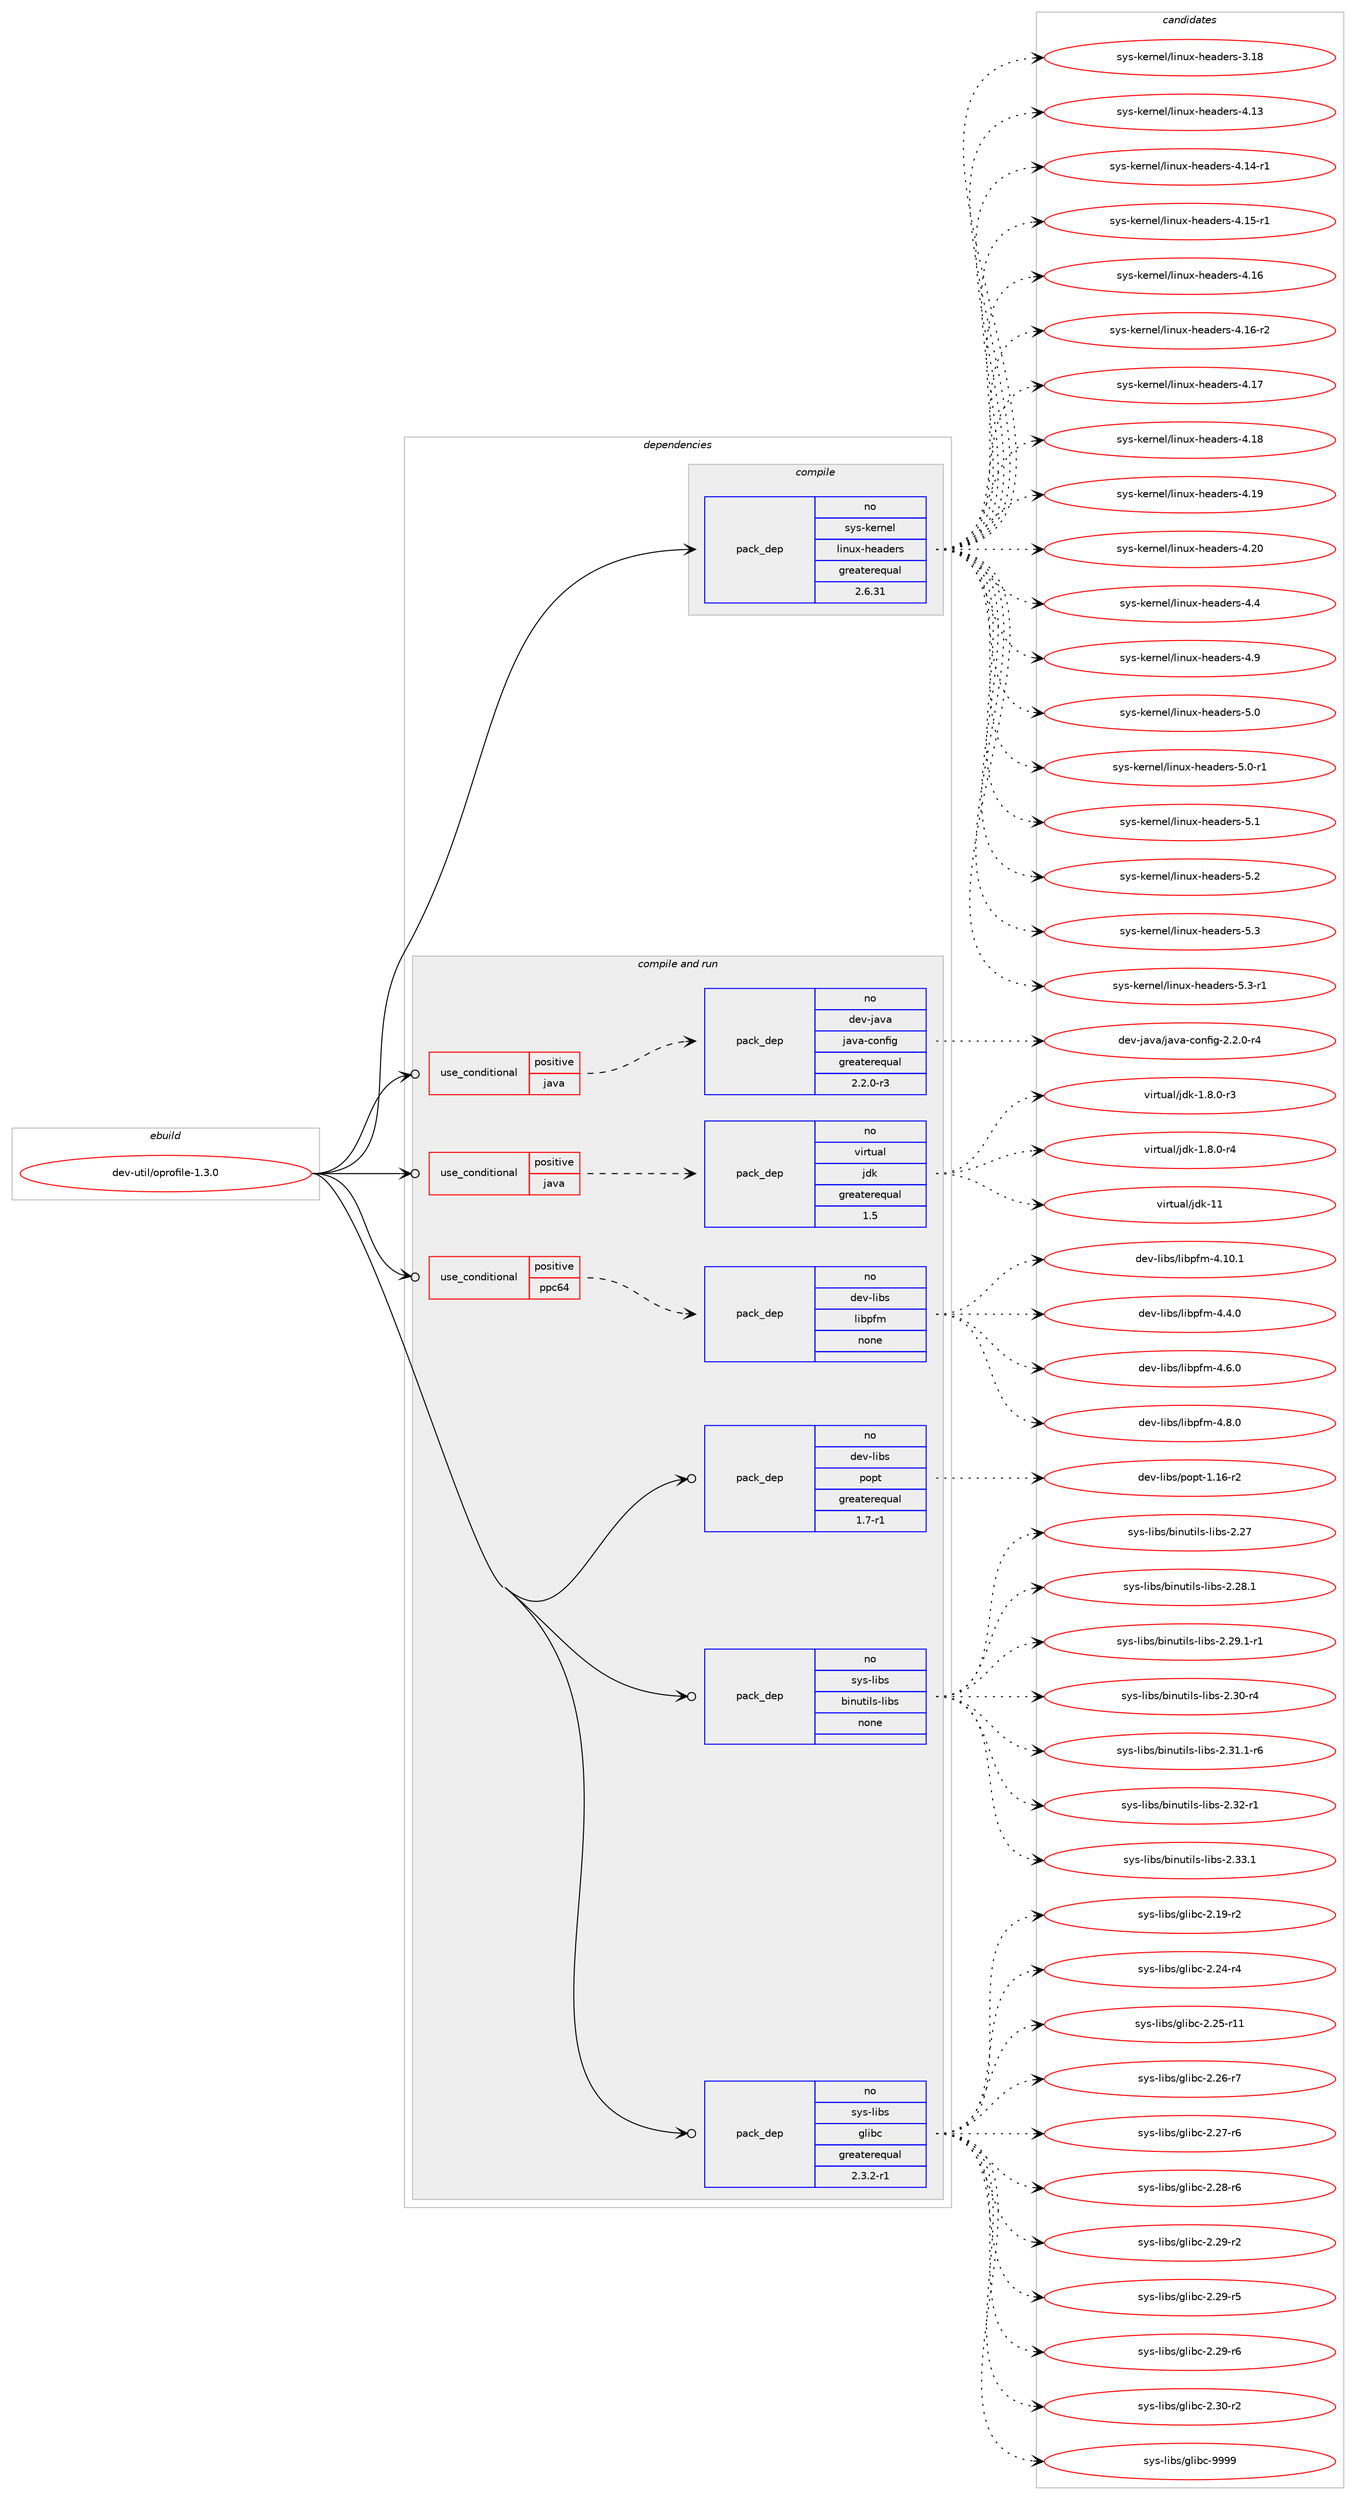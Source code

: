 digraph prolog {

# *************
# Graph options
# *************

newrank=true;
concentrate=true;
compound=true;
graph [rankdir=LR,fontname=Helvetica,fontsize=10,ranksep=1.5];#, ranksep=2.5, nodesep=0.2];
edge  [arrowhead=vee];
node  [fontname=Helvetica,fontsize=10];

# **********
# The ebuild
# **********

subgraph cluster_leftcol {
color=gray;
rank=same;
label=<<i>ebuild</i>>;
id [label="dev-util/oprofile-1.3.0", color=red, width=4, href="../dev-util/oprofile-1.3.0.svg"];
}

# ****************
# The dependencies
# ****************

subgraph cluster_midcol {
color=gray;
label=<<i>dependencies</i>>;
subgraph cluster_compile {
fillcolor="#eeeeee";
style=filled;
label=<<i>compile</i>>;
subgraph pack535940 {
dependency731206 [label=<<TABLE BORDER="0" CELLBORDER="1" CELLSPACING="0" CELLPADDING="4" WIDTH="220"><TR><TD ROWSPAN="6" CELLPADDING="30">pack_dep</TD></TR><TR><TD WIDTH="110">no</TD></TR><TR><TD>sys-kernel</TD></TR><TR><TD>linux-headers</TD></TR><TR><TD>greaterequal</TD></TR><TR><TD>2.6.31</TD></TR></TABLE>>, shape=none, color=blue];
}
id:e -> dependency731206:w [weight=20,style="solid",arrowhead="vee"];
}
subgraph cluster_compileandrun {
fillcolor="#eeeeee";
style=filled;
label=<<i>compile and run</i>>;
subgraph cond183088 {
dependency731207 [label=<<TABLE BORDER="0" CELLBORDER="1" CELLSPACING="0" CELLPADDING="4"><TR><TD ROWSPAN="3" CELLPADDING="10">use_conditional</TD></TR><TR><TD>positive</TD></TR><TR><TD>java</TD></TR></TABLE>>, shape=none, color=red];
subgraph pack535941 {
dependency731208 [label=<<TABLE BORDER="0" CELLBORDER="1" CELLSPACING="0" CELLPADDING="4" WIDTH="220"><TR><TD ROWSPAN="6" CELLPADDING="30">pack_dep</TD></TR><TR><TD WIDTH="110">no</TD></TR><TR><TD>dev-java</TD></TR><TR><TD>java-config</TD></TR><TR><TD>greaterequal</TD></TR><TR><TD>2.2.0-r3</TD></TR></TABLE>>, shape=none, color=blue];
}
dependency731207:e -> dependency731208:w [weight=20,style="dashed",arrowhead="vee"];
}
id:e -> dependency731207:w [weight=20,style="solid",arrowhead="odotvee"];
subgraph cond183089 {
dependency731209 [label=<<TABLE BORDER="0" CELLBORDER="1" CELLSPACING="0" CELLPADDING="4"><TR><TD ROWSPAN="3" CELLPADDING="10">use_conditional</TD></TR><TR><TD>positive</TD></TR><TR><TD>java</TD></TR></TABLE>>, shape=none, color=red];
subgraph pack535942 {
dependency731210 [label=<<TABLE BORDER="0" CELLBORDER="1" CELLSPACING="0" CELLPADDING="4" WIDTH="220"><TR><TD ROWSPAN="6" CELLPADDING="30">pack_dep</TD></TR><TR><TD WIDTH="110">no</TD></TR><TR><TD>virtual</TD></TR><TR><TD>jdk</TD></TR><TR><TD>greaterequal</TD></TR><TR><TD>1.5</TD></TR></TABLE>>, shape=none, color=blue];
}
dependency731209:e -> dependency731210:w [weight=20,style="dashed",arrowhead="vee"];
}
id:e -> dependency731209:w [weight=20,style="solid",arrowhead="odotvee"];
subgraph cond183090 {
dependency731211 [label=<<TABLE BORDER="0" CELLBORDER="1" CELLSPACING="0" CELLPADDING="4"><TR><TD ROWSPAN="3" CELLPADDING="10">use_conditional</TD></TR><TR><TD>positive</TD></TR><TR><TD>ppc64</TD></TR></TABLE>>, shape=none, color=red];
subgraph pack535943 {
dependency731212 [label=<<TABLE BORDER="0" CELLBORDER="1" CELLSPACING="0" CELLPADDING="4" WIDTH="220"><TR><TD ROWSPAN="6" CELLPADDING="30">pack_dep</TD></TR><TR><TD WIDTH="110">no</TD></TR><TR><TD>dev-libs</TD></TR><TR><TD>libpfm</TD></TR><TR><TD>none</TD></TR><TR><TD></TD></TR></TABLE>>, shape=none, color=blue];
}
dependency731211:e -> dependency731212:w [weight=20,style="dashed",arrowhead="vee"];
}
id:e -> dependency731211:w [weight=20,style="solid",arrowhead="odotvee"];
subgraph pack535944 {
dependency731213 [label=<<TABLE BORDER="0" CELLBORDER="1" CELLSPACING="0" CELLPADDING="4" WIDTH="220"><TR><TD ROWSPAN="6" CELLPADDING="30">pack_dep</TD></TR><TR><TD WIDTH="110">no</TD></TR><TR><TD>dev-libs</TD></TR><TR><TD>popt</TD></TR><TR><TD>greaterequal</TD></TR><TR><TD>1.7-r1</TD></TR></TABLE>>, shape=none, color=blue];
}
id:e -> dependency731213:w [weight=20,style="solid",arrowhead="odotvee"];
subgraph pack535945 {
dependency731214 [label=<<TABLE BORDER="0" CELLBORDER="1" CELLSPACING="0" CELLPADDING="4" WIDTH="220"><TR><TD ROWSPAN="6" CELLPADDING="30">pack_dep</TD></TR><TR><TD WIDTH="110">no</TD></TR><TR><TD>sys-libs</TD></TR><TR><TD>binutils-libs</TD></TR><TR><TD>none</TD></TR><TR><TD></TD></TR></TABLE>>, shape=none, color=blue];
}
id:e -> dependency731214:w [weight=20,style="solid",arrowhead="odotvee"];
subgraph pack535946 {
dependency731215 [label=<<TABLE BORDER="0" CELLBORDER="1" CELLSPACING="0" CELLPADDING="4" WIDTH="220"><TR><TD ROWSPAN="6" CELLPADDING="30">pack_dep</TD></TR><TR><TD WIDTH="110">no</TD></TR><TR><TD>sys-libs</TD></TR><TR><TD>glibc</TD></TR><TR><TD>greaterequal</TD></TR><TR><TD>2.3.2-r1</TD></TR></TABLE>>, shape=none, color=blue];
}
id:e -> dependency731215:w [weight=20,style="solid",arrowhead="odotvee"];
}
subgraph cluster_run {
fillcolor="#eeeeee";
style=filled;
label=<<i>run</i>>;
}
}

# **************
# The candidates
# **************

subgraph cluster_choices {
rank=same;
color=gray;
label=<<i>candidates</i>>;

subgraph choice535940 {
color=black;
nodesep=1;
choice115121115451071011141101011084710810511011712045104101971001011141154551464956 [label="sys-kernel/linux-headers-3.18", color=red, width=4,href="../sys-kernel/linux-headers-3.18.svg"];
choice115121115451071011141101011084710810511011712045104101971001011141154552464951 [label="sys-kernel/linux-headers-4.13", color=red, width=4,href="../sys-kernel/linux-headers-4.13.svg"];
choice1151211154510710111411010110847108105110117120451041019710010111411545524649524511449 [label="sys-kernel/linux-headers-4.14-r1", color=red, width=4,href="../sys-kernel/linux-headers-4.14-r1.svg"];
choice1151211154510710111411010110847108105110117120451041019710010111411545524649534511449 [label="sys-kernel/linux-headers-4.15-r1", color=red, width=4,href="../sys-kernel/linux-headers-4.15-r1.svg"];
choice115121115451071011141101011084710810511011712045104101971001011141154552464954 [label="sys-kernel/linux-headers-4.16", color=red, width=4,href="../sys-kernel/linux-headers-4.16.svg"];
choice1151211154510710111411010110847108105110117120451041019710010111411545524649544511450 [label="sys-kernel/linux-headers-4.16-r2", color=red, width=4,href="../sys-kernel/linux-headers-4.16-r2.svg"];
choice115121115451071011141101011084710810511011712045104101971001011141154552464955 [label="sys-kernel/linux-headers-4.17", color=red, width=4,href="../sys-kernel/linux-headers-4.17.svg"];
choice115121115451071011141101011084710810511011712045104101971001011141154552464956 [label="sys-kernel/linux-headers-4.18", color=red, width=4,href="../sys-kernel/linux-headers-4.18.svg"];
choice115121115451071011141101011084710810511011712045104101971001011141154552464957 [label="sys-kernel/linux-headers-4.19", color=red, width=4,href="../sys-kernel/linux-headers-4.19.svg"];
choice115121115451071011141101011084710810511011712045104101971001011141154552465048 [label="sys-kernel/linux-headers-4.20", color=red, width=4,href="../sys-kernel/linux-headers-4.20.svg"];
choice1151211154510710111411010110847108105110117120451041019710010111411545524652 [label="sys-kernel/linux-headers-4.4", color=red, width=4,href="../sys-kernel/linux-headers-4.4.svg"];
choice1151211154510710111411010110847108105110117120451041019710010111411545524657 [label="sys-kernel/linux-headers-4.9", color=red, width=4,href="../sys-kernel/linux-headers-4.9.svg"];
choice1151211154510710111411010110847108105110117120451041019710010111411545534648 [label="sys-kernel/linux-headers-5.0", color=red, width=4,href="../sys-kernel/linux-headers-5.0.svg"];
choice11512111545107101114110101108471081051101171204510410197100101114115455346484511449 [label="sys-kernel/linux-headers-5.0-r1", color=red, width=4,href="../sys-kernel/linux-headers-5.0-r1.svg"];
choice1151211154510710111411010110847108105110117120451041019710010111411545534649 [label="sys-kernel/linux-headers-5.1", color=red, width=4,href="../sys-kernel/linux-headers-5.1.svg"];
choice1151211154510710111411010110847108105110117120451041019710010111411545534650 [label="sys-kernel/linux-headers-5.2", color=red, width=4,href="../sys-kernel/linux-headers-5.2.svg"];
choice1151211154510710111411010110847108105110117120451041019710010111411545534651 [label="sys-kernel/linux-headers-5.3", color=red, width=4,href="../sys-kernel/linux-headers-5.3.svg"];
choice11512111545107101114110101108471081051101171204510410197100101114115455346514511449 [label="sys-kernel/linux-headers-5.3-r1", color=red, width=4,href="../sys-kernel/linux-headers-5.3-r1.svg"];
dependency731206:e -> choice115121115451071011141101011084710810511011712045104101971001011141154551464956:w [style=dotted,weight="100"];
dependency731206:e -> choice115121115451071011141101011084710810511011712045104101971001011141154552464951:w [style=dotted,weight="100"];
dependency731206:e -> choice1151211154510710111411010110847108105110117120451041019710010111411545524649524511449:w [style=dotted,weight="100"];
dependency731206:e -> choice1151211154510710111411010110847108105110117120451041019710010111411545524649534511449:w [style=dotted,weight="100"];
dependency731206:e -> choice115121115451071011141101011084710810511011712045104101971001011141154552464954:w [style=dotted,weight="100"];
dependency731206:e -> choice1151211154510710111411010110847108105110117120451041019710010111411545524649544511450:w [style=dotted,weight="100"];
dependency731206:e -> choice115121115451071011141101011084710810511011712045104101971001011141154552464955:w [style=dotted,weight="100"];
dependency731206:e -> choice115121115451071011141101011084710810511011712045104101971001011141154552464956:w [style=dotted,weight="100"];
dependency731206:e -> choice115121115451071011141101011084710810511011712045104101971001011141154552464957:w [style=dotted,weight="100"];
dependency731206:e -> choice115121115451071011141101011084710810511011712045104101971001011141154552465048:w [style=dotted,weight="100"];
dependency731206:e -> choice1151211154510710111411010110847108105110117120451041019710010111411545524652:w [style=dotted,weight="100"];
dependency731206:e -> choice1151211154510710111411010110847108105110117120451041019710010111411545524657:w [style=dotted,weight="100"];
dependency731206:e -> choice1151211154510710111411010110847108105110117120451041019710010111411545534648:w [style=dotted,weight="100"];
dependency731206:e -> choice11512111545107101114110101108471081051101171204510410197100101114115455346484511449:w [style=dotted,weight="100"];
dependency731206:e -> choice1151211154510710111411010110847108105110117120451041019710010111411545534649:w [style=dotted,weight="100"];
dependency731206:e -> choice1151211154510710111411010110847108105110117120451041019710010111411545534650:w [style=dotted,weight="100"];
dependency731206:e -> choice1151211154510710111411010110847108105110117120451041019710010111411545534651:w [style=dotted,weight="100"];
dependency731206:e -> choice11512111545107101114110101108471081051101171204510410197100101114115455346514511449:w [style=dotted,weight="100"];
}
subgraph choice535941 {
color=black;
nodesep=1;
choice10010111845106971189747106971189745991111101021051034550465046484511452 [label="dev-java/java-config-2.2.0-r4", color=red, width=4,href="../dev-java/java-config-2.2.0-r4.svg"];
dependency731208:e -> choice10010111845106971189747106971189745991111101021051034550465046484511452:w [style=dotted,weight="100"];
}
subgraph choice535942 {
color=black;
nodesep=1;
choice11810511411611797108471061001074549465646484511451 [label="virtual/jdk-1.8.0-r3", color=red, width=4,href="../virtual/jdk-1.8.0-r3.svg"];
choice11810511411611797108471061001074549465646484511452 [label="virtual/jdk-1.8.0-r4", color=red, width=4,href="../virtual/jdk-1.8.0-r4.svg"];
choice1181051141161179710847106100107454949 [label="virtual/jdk-11", color=red, width=4,href="../virtual/jdk-11.svg"];
dependency731210:e -> choice11810511411611797108471061001074549465646484511451:w [style=dotted,weight="100"];
dependency731210:e -> choice11810511411611797108471061001074549465646484511452:w [style=dotted,weight="100"];
dependency731210:e -> choice1181051141161179710847106100107454949:w [style=dotted,weight="100"];
}
subgraph choice535943 {
color=black;
nodesep=1;
choice1001011184510810598115471081059811210210945524649484649 [label="dev-libs/libpfm-4.10.1", color=red, width=4,href="../dev-libs/libpfm-4.10.1.svg"];
choice10010111845108105981154710810598112102109455246524648 [label="dev-libs/libpfm-4.4.0", color=red, width=4,href="../dev-libs/libpfm-4.4.0.svg"];
choice10010111845108105981154710810598112102109455246544648 [label="dev-libs/libpfm-4.6.0", color=red, width=4,href="../dev-libs/libpfm-4.6.0.svg"];
choice10010111845108105981154710810598112102109455246564648 [label="dev-libs/libpfm-4.8.0", color=red, width=4,href="../dev-libs/libpfm-4.8.0.svg"];
dependency731212:e -> choice1001011184510810598115471081059811210210945524649484649:w [style=dotted,weight="100"];
dependency731212:e -> choice10010111845108105981154710810598112102109455246524648:w [style=dotted,weight="100"];
dependency731212:e -> choice10010111845108105981154710810598112102109455246544648:w [style=dotted,weight="100"];
dependency731212:e -> choice10010111845108105981154710810598112102109455246564648:w [style=dotted,weight="100"];
}
subgraph choice535944 {
color=black;
nodesep=1;
choice10010111845108105981154711211111211645494649544511450 [label="dev-libs/popt-1.16-r2", color=red, width=4,href="../dev-libs/popt-1.16-r2.svg"];
dependency731213:e -> choice10010111845108105981154711211111211645494649544511450:w [style=dotted,weight="100"];
}
subgraph choice535945 {
color=black;
nodesep=1;
choice1151211154510810598115479810511011711610510811545108105981154550465055 [label="sys-libs/binutils-libs-2.27", color=red, width=4,href="../sys-libs/binutils-libs-2.27.svg"];
choice11512111545108105981154798105110117116105108115451081059811545504650564649 [label="sys-libs/binutils-libs-2.28.1", color=red, width=4,href="../sys-libs/binutils-libs-2.28.1.svg"];
choice115121115451081059811547981051101171161051081154510810598115455046505746494511449 [label="sys-libs/binutils-libs-2.29.1-r1", color=red, width=4,href="../sys-libs/binutils-libs-2.29.1-r1.svg"];
choice11512111545108105981154798105110117116105108115451081059811545504651484511452 [label="sys-libs/binutils-libs-2.30-r4", color=red, width=4,href="../sys-libs/binutils-libs-2.30-r4.svg"];
choice115121115451081059811547981051101171161051081154510810598115455046514946494511454 [label="sys-libs/binutils-libs-2.31.1-r6", color=red, width=4,href="../sys-libs/binutils-libs-2.31.1-r6.svg"];
choice11512111545108105981154798105110117116105108115451081059811545504651504511449 [label="sys-libs/binutils-libs-2.32-r1", color=red, width=4,href="../sys-libs/binutils-libs-2.32-r1.svg"];
choice11512111545108105981154798105110117116105108115451081059811545504651514649 [label="sys-libs/binutils-libs-2.33.1", color=red, width=4,href="../sys-libs/binutils-libs-2.33.1.svg"];
dependency731214:e -> choice1151211154510810598115479810511011711610510811545108105981154550465055:w [style=dotted,weight="100"];
dependency731214:e -> choice11512111545108105981154798105110117116105108115451081059811545504650564649:w [style=dotted,weight="100"];
dependency731214:e -> choice115121115451081059811547981051101171161051081154510810598115455046505746494511449:w [style=dotted,weight="100"];
dependency731214:e -> choice11512111545108105981154798105110117116105108115451081059811545504651484511452:w [style=dotted,weight="100"];
dependency731214:e -> choice115121115451081059811547981051101171161051081154510810598115455046514946494511454:w [style=dotted,weight="100"];
dependency731214:e -> choice11512111545108105981154798105110117116105108115451081059811545504651504511449:w [style=dotted,weight="100"];
dependency731214:e -> choice11512111545108105981154798105110117116105108115451081059811545504651514649:w [style=dotted,weight="100"];
}
subgraph choice535946 {
color=black;
nodesep=1;
choice115121115451081059811547103108105989945504649574511450 [label="sys-libs/glibc-2.19-r2", color=red, width=4,href="../sys-libs/glibc-2.19-r2.svg"];
choice115121115451081059811547103108105989945504650524511452 [label="sys-libs/glibc-2.24-r4", color=red, width=4,href="../sys-libs/glibc-2.24-r4.svg"];
choice11512111545108105981154710310810598994550465053451144949 [label="sys-libs/glibc-2.25-r11", color=red, width=4,href="../sys-libs/glibc-2.25-r11.svg"];
choice115121115451081059811547103108105989945504650544511455 [label="sys-libs/glibc-2.26-r7", color=red, width=4,href="../sys-libs/glibc-2.26-r7.svg"];
choice115121115451081059811547103108105989945504650554511454 [label="sys-libs/glibc-2.27-r6", color=red, width=4,href="../sys-libs/glibc-2.27-r6.svg"];
choice115121115451081059811547103108105989945504650564511454 [label="sys-libs/glibc-2.28-r6", color=red, width=4,href="../sys-libs/glibc-2.28-r6.svg"];
choice115121115451081059811547103108105989945504650574511450 [label="sys-libs/glibc-2.29-r2", color=red, width=4,href="../sys-libs/glibc-2.29-r2.svg"];
choice115121115451081059811547103108105989945504650574511453 [label="sys-libs/glibc-2.29-r5", color=red, width=4,href="../sys-libs/glibc-2.29-r5.svg"];
choice115121115451081059811547103108105989945504650574511454 [label="sys-libs/glibc-2.29-r6", color=red, width=4,href="../sys-libs/glibc-2.29-r6.svg"];
choice115121115451081059811547103108105989945504651484511450 [label="sys-libs/glibc-2.30-r2", color=red, width=4,href="../sys-libs/glibc-2.30-r2.svg"];
choice11512111545108105981154710310810598994557575757 [label="sys-libs/glibc-9999", color=red, width=4,href="../sys-libs/glibc-9999.svg"];
dependency731215:e -> choice115121115451081059811547103108105989945504649574511450:w [style=dotted,weight="100"];
dependency731215:e -> choice115121115451081059811547103108105989945504650524511452:w [style=dotted,weight="100"];
dependency731215:e -> choice11512111545108105981154710310810598994550465053451144949:w [style=dotted,weight="100"];
dependency731215:e -> choice115121115451081059811547103108105989945504650544511455:w [style=dotted,weight="100"];
dependency731215:e -> choice115121115451081059811547103108105989945504650554511454:w [style=dotted,weight="100"];
dependency731215:e -> choice115121115451081059811547103108105989945504650564511454:w [style=dotted,weight="100"];
dependency731215:e -> choice115121115451081059811547103108105989945504650574511450:w [style=dotted,weight="100"];
dependency731215:e -> choice115121115451081059811547103108105989945504650574511453:w [style=dotted,weight="100"];
dependency731215:e -> choice115121115451081059811547103108105989945504650574511454:w [style=dotted,weight="100"];
dependency731215:e -> choice115121115451081059811547103108105989945504651484511450:w [style=dotted,weight="100"];
dependency731215:e -> choice11512111545108105981154710310810598994557575757:w [style=dotted,weight="100"];
}
}

}

